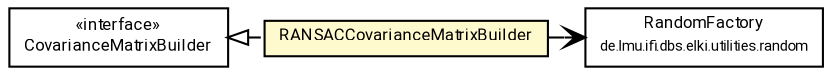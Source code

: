 #!/usr/local/bin/dot
#
# Class diagram 
# Generated by UMLGraph version R5_7_2-60-g0e99a6 (http://www.spinellis.gr/umlgraph/)
#

digraph G {
	graph [fontnames="svg"]
	edge [fontname="Roboto",fontsize=7,labelfontname="Roboto",labelfontsize=7,color="black"];
	node [fontname="Roboto",fontcolor="black",fontsize=8,shape=plaintext,margin=0,width=0,height=0];
	nodesep=0.15;
	ranksep=0.25;
	rankdir=LR;
	// de.lmu.ifi.dbs.elki.math.linearalgebra.pca.CovarianceMatrixBuilder
	c8537931 [label=<<table title="de.lmu.ifi.dbs.elki.math.linearalgebra.pca.CovarianceMatrixBuilder" border="0" cellborder="1" cellspacing="0" cellpadding="2" href="CovarianceMatrixBuilder.html" target="_parent">
		<tr><td><table border="0" cellspacing="0" cellpadding="1">
		<tr><td align="center" balign="center"> &#171;interface&#187; </td></tr>
		<tr><td align="center" balign="center"> <font face="Roboto">CovarianceMatrixBuilder</font> </td></tr>
		</table></td></tr>
		</table>>, URL="CovarianceMatrixBuilder.html"];
	// de.lmu.ifi.dbs.elki.math.linearalgebra.pca.RANSACCovarianceMatrixBuilder
	c8537936 [label=<<table title="de.lmu.ifi.dbs.elki.math.linearalgebra.pca.RANSACCovarianceMatrixBuilder" border="0" cellborder="1" cellspacing="0" cellpadding="2" bgcolor="lemonChiffon" href="RANSACCovarianceMatrixBuilder.html" target="_parent">
		<tr><td><table border="0" cellspacing="0" cellpadding="1">
		<tr><td align="center" balign="center"> <font face="Roboto">RANSACCovarianceMatrixBuilder</font> </td></tr>
		</table></td></tr>
		</table>>, URL="RANSACCovarianceMatrixBuilder.html"];
	// de.lmu.ifi.dbs.elki.utilities.random.RandomFactory
	c8538022 [label=<<table title="de.lmu.ifi.dbs.elki.utilities.random.RandomFactory" border="0" cellborder="1" cellspacing="0" cellpadding="2" href="../../../utilities/random/RandomFactory.html" target="_parent">
		<tr><td><table border="0" cellspacing="0" cellpadding="1">
		<tr><td align="center" balign="center"> <font face="Roboto">RandomFactory</font> </td></tr>
		<tr><td align="center" balign="center"> <font face="Roboto" point-size="7.0">de.lmu.ifi.dbs.elki.utilities.random</font> </td></tr>
		</table></td></tr>
		</table>>, URL="../../../utilities/random/RandomFactory.html"];
	// de.lmu.ifi.dbs.elki.math.linearalgebra.pca.RANSACCovarianceMatrixBuilder implements de.lmu.ifi.dbs.elki.math.linearalgebra.pca.CovarianceMatrixBuilder
	c8537931 -> c8537936 [arrowtail=empty,style=dashed,dir=back,weight=9];
	// de.lmu.ifi.dbs.elki.math.linearalgebra.pca.RANSACCovarianceMatrixBuilder navassoc de.lmu.ifi.dbs.elki.utilities.random.RandomFactory
	c8537936 -> c8538022 [arrowhead=open,weight=1];
}

